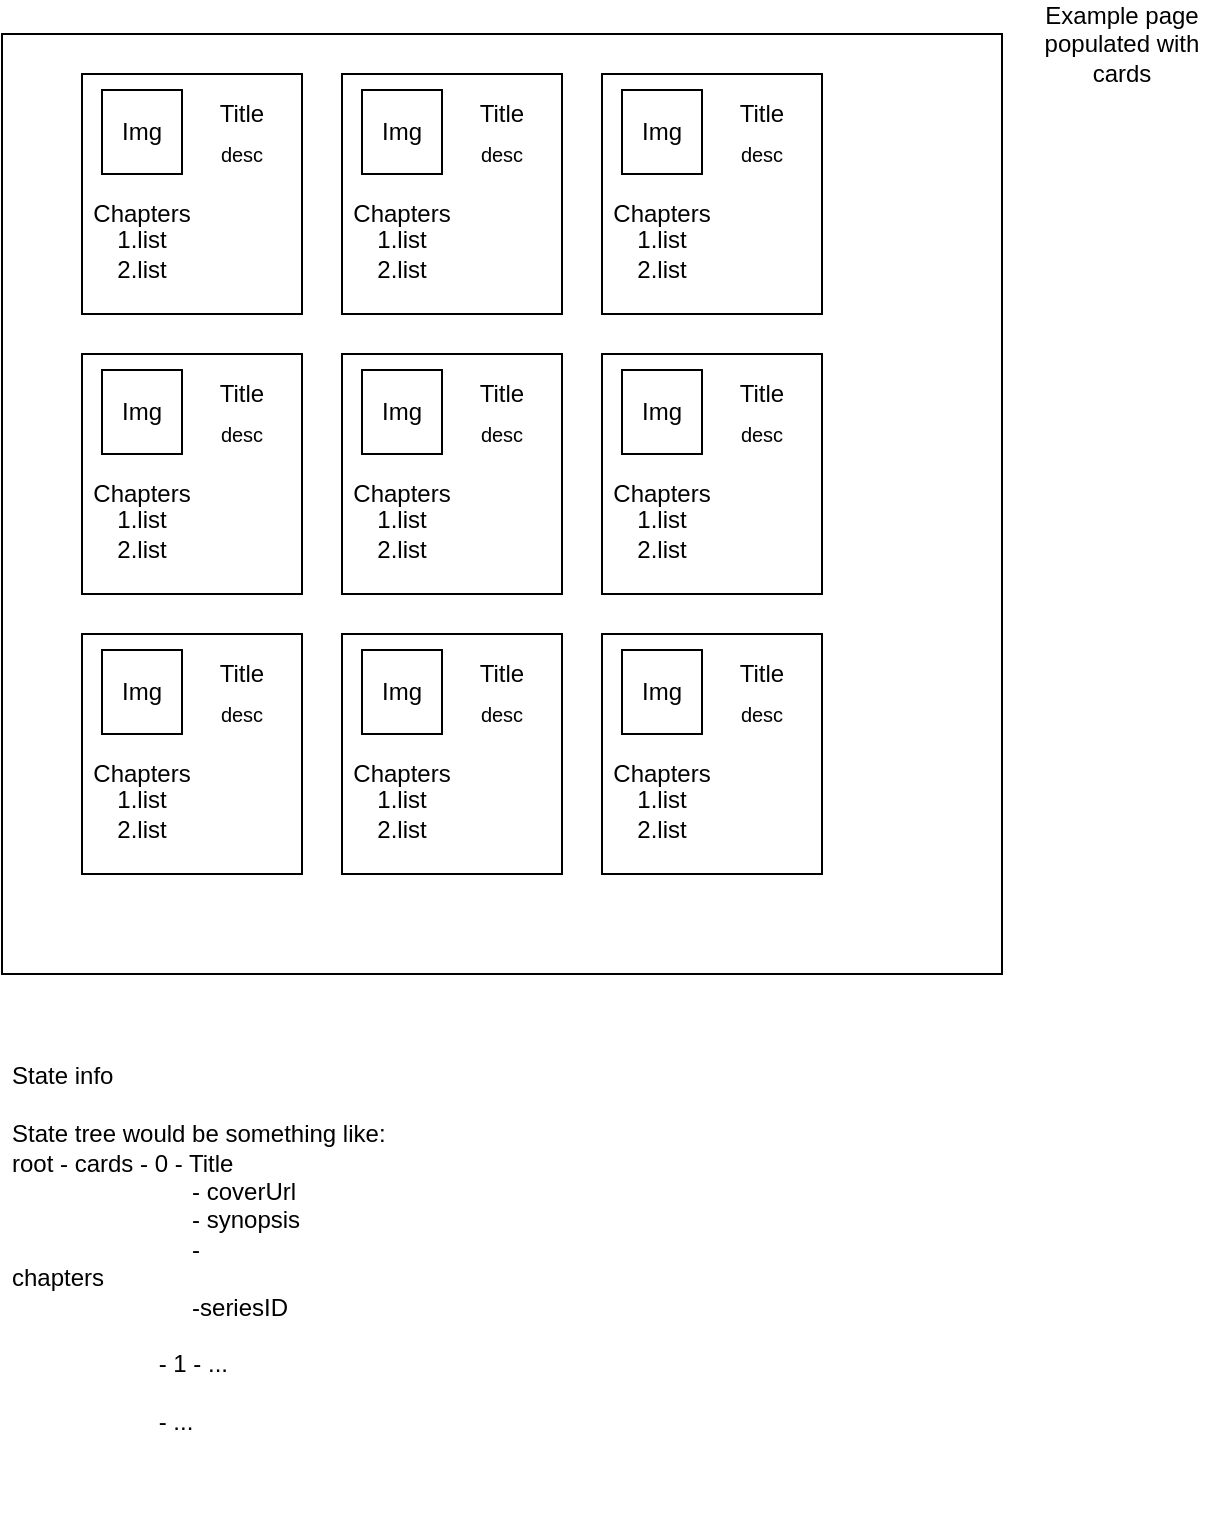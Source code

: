 <mxfile version="14.6.11" type="github">
  <diagram id="cAkSfmcRof5YzapApIng" name="Page-1">
    <mxGraphModel dx="1422" dy="819" grid="1" gridSize="10" guides="1" tooltips="1" connect="1" arrows="1" fold="1" page="1" pageScale="1" pageWidth="850" pageHeight="1100" math="0" shadow="0">
      <root>
        <mxCell id="0" />
        <mxCell id="1" parent="0" />
        <mxCell id="Wb6nElrMa-7b8kM3IpfW-1" value="" style="rounded=0;whiteSpace=wrap;html=1;" vertex="1" parent="1">
          <mxGeometry x="40" y="40" width="500" height="470" as="geometry" />
        </mxCell>
        <mxCell id="Wb6nElrMa-7b8kM3IpfW-2" value="Example page populated with cards" style="text;html=1;strokeColor=none;fillColor=none;align=center;verticalAlign=middle;whiteSpace=wrap;rounded=0;" vertex="1" parent="1">
          <mxGeometry x="550" y="30" width="100" height="30" as="geometry" />
        </mxCell>
        <mxCell id="Wb6nElrMa-7b8kM3IpfW-3" value="" style="rounded=0;whiteSpace=wrap;html=1;" vertex="1" parent="1">
          <mxGeometry x="80" y="60" width="110" height="120" as="geometry" />
        </mxCell>
        <mxCell id="Wb6nElrMa-7b8kM3IpfW-14" value="" style="shape=image;html=1;verticalAlign=top;verticalLabelPosition=bottom;labelBackgroundColor=#ffffff;imageAspect=0;aspect=fixed;image=https://cdn4.iconfinder.com/data/icons/wirecons-free-vector-icons/32/add-128.png" vertex="1" parent="1">
          <mxGeometry x="510" y="480" width="18" height="18" as="geometry" />
        </mxCell>
        <mxCell id="Wb6nElrMa-7b8kM3IpfW-15" value="" style="shape=image;html=1;verticalAlign=top;verticalLabelPosition=bottom;labelBackgroundColor=#ffffff;imageAspect=0;aspect=fixed;image=https://cdn4.iconfinder.com/data/icons/wirecons-free-vector-icons/32/menu-alt-128.png" vertex="1" parent="1">
          <mxGeometry x="50" y="50" width="18" height="18" as="geometry" />
        </mxCell>
        <mxCell id="Wb6nElrMa-7b8kM3IpfW-18" value="" style="rounded=0;whiteSpace=wrap;html=1;" vertex="1" parent="1">
          <mxGeometry x="90" y="68" width="40" height="42" as="geometry" />
        </mxCell>
        <mxCell id="Wb6nElrMa-7b8kM3IpfW-19" value="Img" style="text;html=1;strokeColor=none;fillColor=none;align=center;verticalAlign=middle;whiteSpace=wrap;rounded=0;" vertex="1" parent="1">
          <mxGeometry x="90" y="79" width="40" height="20" as="geometry" />
        </mxCell>
        <mxCell id="Wb6nElrMa-7b8kM3IpfW-20" value="Title" style="text;html=1;strokeColor=none;fillColor=none;align=center;verticalAlign=middle;whiteSpace=wrap;rounded=0;" vertex="1" parent="1">
          <mxGeometry x="140" y="70" width="40" height="20" as="geometry" />
        </mxCell>
        <mxCell id="Wb6nElrMa-7b8kM3IpfW-21" value="&lt;font style=&quot;font-size: 10px&quot;&gt;desc&lt;/font&gt;" style="text;html=1;strokeColor=none;fillColor=none;align=center;verticalAlign=middle;whiteSpace=wrap;rounded=0;" vertex="1" parent="1">
          <mxGeometry x="140" y="90" width="40" height="20" as="geometry" />
        </mxCell>
        <mxCell id="Wb6nElrMa-7b8kM3IpfW-22" value="Chapters" style="text;html=1;strokeColor=none;fillColor=none;align=center;verticalAlign=middle;whiteSpace=wrap;rounded=0;" vertex="1" parent="1">
          <mxGeometry x="90" y="120" width="40" height="20" as="geometry" />
        </mxCell>
        <mxCell id="Wb6nElrMa-7b8kM3IpfW-23" value="&lt;div&gt;1.list&lt;/div&gt;&lt;div&gt;2.list&lt;br&gt;&lt;/div&gt;" style="text;html=1;strokeColor=none;fillColor=none;align=center;verticalAlign=middle;whiteSpace=wrap;rounded=0;" vertex="1" parent="1">
          <mxGeometry x="90" y="140" width="40" height="20" as="geometry" />
        </mxCell>
        <mxCell id="Wb6nElrMa-7b8kM3IpfW-24" value="" style="rounded=0;whiteSpace=wrap;html=1;" vertex="1" parent="1">
          <mxGeometry x="210" y="60" width="110" height="120" as="geometry" />
        </mxCell>
        <mxCell id="Wb6nElrMa-7b8kM3IpfW-25" value="" style="rounded=0;whiteSpace=wrap;html=1;" vertex="1" parent="1">
          <mxGeometry x="220" y="68" width="40" height="42" as="geometry" />
        </mxCell>
        <mxCell id="Wb6nElrMa-7b8kM3IpfW-26" value="Img" style="text;html=1;strokeColor=none;fillColor=none;align=center;verticalAlign=middle;whiteSpace=wrap;rounded=0;" vertex="1" parent="1">
          <mxGeometry x="220" y="79" width="40" height="20" as="geometry" />
        </mxCell>
        <mxCell id="Wb6nElrMa-7b8kM3IpfW-27" value="Title" style="text;html=1;strokeColor=none;fillColor=none;align=center;verticalAlign=middle;whiteSpace=wrap;rounded=0;" vertex="1" parent="1">
          <mxGeometry x="270" y="70" width="40" height="20" as="geometry" />
        </mxCell>
        <mxCell id="Wb6nElrMa-7b8kM3IpfW-28" value="&lt;font style=&quot;font-size: 10px&quot;&gt;desc&lt;/font&gt;" style="text;html=1;strokeColor=none;fillColor=none;align=center;verticalAlign=middle;whiteSpace=wrap;rounded=0;" vertex="1" parent="1">
          <mxGeometry x="270" y="90" width="40" height="20" as="geometry" />
        </mxCell>
        <mxCell id="Wb6nElrMa-7b8kM3IpfW-29" value="Chapters" style="text;html=1;strokeColor=none;fillColor=none;align=center;verticalAlign=middle;whiteSpace=wrap;rounded=0;" vertex="1" parent="1">
          <mxGeometry x="220" y="120" width="40" height="20" as="geometry" />
        </mxCell>
        <mxCell id="Wb6nElrMa-7b8kM3IpfW-30" value="&lt;div&gt;1.list&lt;/div&gt;&lt;div&gt;2.list&lt;br&gt;&lt;/div&gt;" style="text;html=1;strokeColor=none;fillColor=none;align=center;verticalAlign=middle;whiteSpace=wrap;rounded=0;" vertex="1" parent="1">
          <mxGeometry x="220" y="140" width="40" height="20" as="geometry" />
        </mxCell>
        <mxCell id="Wb6nElrMa-7b8kM3IpfW-31" value="" style="rounded=0;whiteSpace=wrap;html=1;" vertex="1" parent="1">
          <mxGeometry x="340" y="60" width="110" height="120" as="geometry" />
        </mxCell>
        <mxCell id="Wb6nElrMa-7b8kM3IpfW-32" value="" style="rounded=0;whiteSpace=wrap;html=1;" vertex="1" parent="1">
          <mxGeometry x="350" y="68" width="40" height="42" as="geometry" />
        </mxCell>
        <mxCell id="Wb6nElrMa-7b8kM3IpfW-33" value="Img" style="text;html=1;strokeColor=none;fillColor=none;align=center;verticalAlign=middle;whiteSpace=wrap;rounded=0;" vertex="1" parent="1">
          <mxGeometry x="350" y="79" width="40" height="20" as="geometry" />
        </mxCell>
        <mxCell id="Wb6nElrMa-7b8kM3IpfW-34" value="Title" style="text;html=1;strokeColor=none;fillColor=none;align=center;verticalAlign=middle;whiteSpace=wrap;rounded=0;" vertex="1" parent="1">
          <mxGeometry x="400" y="70" width="40" height="20" as="geometry" />
        </mxCell>
        <mxCell id="Wb6nElrMa-7b8kM3IpfW-35" value="&lt;font style=&quot;font-size: 10px&quot;&gt;desc&lt;/font&gt;" style="text;html=1;strokeColor=none;fillColor=none;align=center;verticalAlign=middle;whiteSpace=wrap;rounded=0;" vertex="1" parent="1">
          <mxGeometry x="400" y="90" width="40" height="20" as="geometry" />
        </mxCell>
        <mxCell id="Wb6nElrMa-7b8kM3IpfW-36" value="Chapters" style="text;html=1;strokeColor=none;fillColor=none;align=center;verticalAlign=middle;whiteSpace=wrap;rounded=0;" vertex="1" parent="1">
          <mxGeometry x="350" y="120" width="40" height="20" as="geometry" />
        </mxCell>
        <mxCell id="Wb6nElrMa-7b8kM3IpfW-37" value="&lt;div&gt;1.list&lt;/div&gt;&lt;div&gt;2.list&lt;br&gt;&lt;/div&gt;" style="text;html=1;strokeColor=none;fillColor=none;align=center;verticalAlign=middle;whiteSpace=wrap;rounded=0;" vertex="1" parent="1">
          <mxGeometry x="350" y="140" width="40" height="20" as="geometry" />
        </mxCell>
        <mxCell id="Wb6nElrMa-7b8kM3IpfW-38" value="" style="rounded=0;whiteSpace=wrap;html=1;" vertex="1" parent="1">
          <mxGeometry x="80" y="200" width="110" height="120" as="geometry" />
        </mxCell>
        <mxCell id="Wb6nElrMa-7b8kM3IpfW-39" value="" style="rounded=0;whiteSpace=wrap;html=1;" vertex="1" parent="1">
          <mxGeometry x="90" y="208" width="40" height="42" as="geometry" />
        </mxCell>
        <mxCell id="Wb6nElrMa-7b8kM3IpfW-40" value="Img" style="text;html=1;strokeColor=none;fillColor=none;align=center;verticalAlign=middle;whiteSpace=wrap;rounded=0;" vertex="1" parent="1">
          <mxGeometry x="90" y="219" width="40" height="20" as="geometry" />
        </mxCell>
        <mxCell id="Wb6nElrMa-7b8kM3IpfW-41" value="Title" style="text;html=1;strokeColor=none;fillColor=none;align=center;verticalAlign=middle;whiteSpace=wrap;rounded=0;" vertex="1" parent="1">
          <mxGeometry x="140" y="210" width="40" height="20" as="geometry" />
        </mxCell>
        <mxCell id="Wb6nElrMa-7b8kM3IpfW-42" value="&lt;font style=&quot;font-size: 10px&quot;&gt;desc&lt;/font&gt;" style="text;html=1;strokeColor=none;fillColor=none;align=center;verticalAlign=middle;whiteSpace=wrap;rounded=0;" vertex="1" parent="1">
          <mxGeometry x="140" y="230" width="40" height="20" as="geometry" />
        </mxCell>
        <mxCell id="Wb6nElrMa-7b8kM3IpfW-43" value="Chapters" style="text;html=1;strokeColor=none;fillColor=none;align=center;verticalAlign=middle;whiteSpace=wrap;rounded=0;" vertex="1" parent="1">
          <mxGeometry x="90" y="260" width="40" height="20" as="geometry" />
        </mxCell>
        <mxCell id="Wb6nElrMa-7b8kM3IpfW-44" value="&lt;div&gt;1.list&lt;/div&gt;&lt;div&gt;2.list&lt;br&gt;&lt;/div&gt;" style="text;html=1;strokeColor=none;fillColor=none;align=center;verticalAlign=middle;whiteSpace=wrap;rounded=0;" vertex="1" parent="1">
          <mxGeometry x="90" y="280" width="40" height="20" as="geometry" />
        </mxCell>
        <mxCell id="Wb6nElrMa-7b8kM3IpfW-45" value="" style="rounded=0;whiteSpace=wrap;html=1;" vertex="1" parent="1">
          <mxGeometry x="210" y="200" width="110" height="120" as="geometry" />
        </mxCell>
        <mxCell id="Wb6nElrMa-7b8kM3IpfW-46" value="" style="rounded=0;whiteSpace=wrap;html=1;" vertex="1" parent="1">
          <mxGeometry x="220" y="208" width="40" height="42" as="geometry" />
        </mxCell>
        <mxCell id="Wb6nElrMa-7b8kM3IpfW-47" value="Img" style="text;html=1;strokeColor=none;fillColor=none;align=center;verticalAlign=middle;whiteSpace=wrap;rounded=0;" vertex="1" parent="1">
          <mxGeometry x="220" y="219" width="40" height="20" as="geometry" />
        </mxCell>
        <mxCell id="Wb6nElrMa-7b8kM3IpfW-48" value="Title" style="text;html=1;strokeColor=none;fillColor=none;align=center;verticalAlign=middle;whiteSpace=wrap;rounded=0;" vertex="1" parent="1">
          <mxGeometry x="270" y="210" width="40" height="20" as="geometry" />
        </mxCell>
        <mxCell id="Wb6nElrMa-7b8kM3IpfW-49" value="&lt;font style=&quot;font-size: 10px&quot;&gt;desc&lt;/font&gt;" style="text;html=1;strokeColor=none;fillColor=none;align=center;verticalAlign=middle;whiteSpace=wrap;rounded=0;" vertex="1" parent="1">
          <mxGeometry x="270" y="230" width="40" height="20" as="geometry" />
        </mxCell>
        <mxCell id="Wb6nElrMa-7b8kM3IpfW-50" value="Chapters" style="text;html=1;strokeColor=none;fillColor=none;align=center;verticalAlign=middle;whiteSpace=wrap;rounded=0;" vertex="1" parent="1">
          <mxGeometry x="220" y="260" width="40" height="20" as="geometry" />
        </mxCell>
        <mxCell id="Wb6nElrMa-7b8kM3IpfW-51" value="&lt;div&gt;1.list&lt;/div&gt;&lt;div&gt;2.list&lt;br&gt;&lt;/div&gt;" style="text;html=1;strokeColor=none;fillColor=none;align=center;verticalAlign=middle;whiteSpace=wrap;rounded=0;" vertex="1" parent="1">
          <mxGeometry x="220" y="280" width="40" height="20" as="geometry" />
        </mxCell>
        <mxCell id="Wb6nElrMa-7b8kM3IpfW-59" value="" style="rounded=0;whiteSpace=wrap;html=1;" vertex="1" parent="1">
          <mxGeometry x="340" y="200" width="110" height="120" as="geometry" />
        </mxCell>
        <mxCell id="Wb6nElrMa-7b8kM3IpfW-60" value="" style="rounded=0;whiteSpace=wrap;html=1;" vertex="1" parent="1">
          <mxGeometry x="350" y="208" width="40" height="42" as="geometry" />
        </mxCell>
        <mxCell id="Wb6nElrMa-7b8kM3IpfW-61" value="Img" style="text;html=1;strokeColor=none;fillColor=none;align=center;verticalAlign=middle;whiteSpace=wrap;rounded=0;" vertex="1" parent="1">
          <mxGeometry x="350" y="219" width="40" height="20" as="geometry" />
        </mxCell>
        <mxCell id="Wb6nElrMa-7b8kM3IpfW-62" value="Title" style="text;html=1;strokeColor=none;fillColor=none;align=center;verticalAlign=middle;whiteSpace=wrap;rounded=0;" vertex="1" parent="1">
          <mxGeometry x="400" y="210" width="40" height="20" as="geometry" />
        </mxCell>
        <mxCell id="Wb6nElrMa-7b8kM3IpfW-63" value="&lt;font style=&quot;font-size: 10px&quot;&gt;desc&lt;/font&gt;" style="text;html=1;strokeColor=none;fillColor=none;align=center;verticalAlign=middle;whiteSpace=wrap;rounded=0;" vertex="1" parent="1">
          <mxGeometry x="400" y="230" width="40" height="20" as="geometry" />
        </mxCell>
        <mxCell id="Wb6nElrMa-7b8kM3IpfW-64" value="Chapters" style="text;html=1;strokeColor=none;fillColor=none;align=center;verticalAlign=middle;whiteSpace=wrap;rounded=0;" vertex="1" parent="1">
          <mxGeometry x="350" y="260" width="40" height="20" as="geometry" />
        </mxCell>
        <mxCell id="Wb6nElrMa-7b8kM3IpfW-65" value="&lt;div&gt;1.list&lt;/div&gt;&lt;div&gt;2.list&lt;br&gt;&lt;/div&gt;" style="text;html=1;strokeColor=none;fillColor=none;align=center;verticalAlign=middle;whiteSpace=wrap;rounded=0;" vertex="1" parent="1">
          <mxGeometry x="350" y="280" width="40" height="20" as="geometry" />
        </mxCell>
        <mxCell id="Wb6nElrMa-7b8kM3IpfW-66" value="" style="rounded=0;whiteSpace=wrap;html=1;" vertex="1" parent="1">
          <mxGeometry x="80" y="340" width="110" height="120" as="geometry" />
        </mxCell>
        <mxCell id="Wb6nElrMa-7b8kM3IpfW-67" value="" style="rounded=0;whiteSpace=wrap;html=1;" vertex="1" parent="1">
          <mxGeometry x="90" y="348" width="40" height="42" as="geometry" />
        </mxCell>
        <mxCell id="Wb6nElrMa-7b8kM3IpfW-68" value="Img" style="text;html=1;strokeColor=none;fillColor=none;align=center;verticalAlign=middle;whiteSpace=wrap;rounded=0;" vertex="1" parent="1">
          <mxGeometry x="90" y="359" width="40" height="20" as="geometry" />
        </mxCell>
        <mxCell id="Wb6nElrMa-7b8kM3IpfW-69" value="Title" style="text;html=1;strokeColor=none;fillColor=none;align=center;verticalAlign=middle;whiteSpace=wrap;rounded=0;" vertex="1" parent="1">
          <mxGeometry x="140" y="350" width="40" height="20" as="geometry" />
        </mxCell>
        <mxCell id="Wb6nElrMa-7b8kM3IpfW-70" value="&lt;font style=&quot;font-size: 10px&quot;&gt;desc&lt;/font&gt;" style="text;html=1;strokeColor=none;fillColor=none;align=center;verticalAlign=middle;whiteSpace=wrap;rounded=0;" vertex="1" parent="1">
          <mxGeometry x="140" y="370" width="40" height="20" as="geometry" />
        </mxCell>
        <mxCell id="Wb6nElrMa-7b8kM3IpfW-71" value="Chapters" style="text;html=1;strokeColor=none;fillColor=none;align=center;verticalAlign=middle;whiteSpace=wrap;rounded=0;" vertex="1" parent="1">
          <mxGeometry x="90" y="400" width="40" height="20" as="geometry" />
        </mxCell>
        <mxCell id="Wb6nElrMa-7b8kM3IpfW-72" value="&lt;div&gt;1.list&lt;/div&gt;&lt;div&gt;2.list&lt;br&gt;&lt;/div&gt;" style="text;html=1;strokeColor=none;fillColor=none;align=center;verticalAlign=middle;whiteSpace=wrap;rounded=0;" vertex="1" parent="1">
          <mxGeometry x="90" y="420" width="40" height="20" as="geometry" />
        </mxCell>
        <mxCell id="Wb6nElrMa-7b8kM3IpfW-73" value="" style="rounded=0;whiteSpace=wrap;html=1;" vertex="1" parent="1">
          <mxGeometry x="210" y="340" width="110" height="120" as="geometry" />
        </mxCell>
        <mxCell id="Wb6nElrMa-7b8kM3IpfW-74" value="" style="rounded=0;whiteSpace=wrap;html=1;" vertex="1" parent="1">
          <mxGeometry x="220" y="348" width="40" height="42" as="geometry" />
        </mxCell>
        <mxCell id="Wb6nElrMa-7b8kM3IpfW-75" value="Img" style="text;html=1;strokeColor=none;fillColor=none;align=center;verticalAlign=middle;whiteSpace=wrap;rounded=0;" vertex="1" parent="1">
          <mxGeometry x="220" y="359" width="40" height="20" as="geometry" />
        </mxCell>
        <mxCell id="Wb6nElrMa-7b8kM3IpfW-76" value="Title" style="text;html=1;strokeColor=none;fillColor=none;align=center;verticalAlign=middle;whiteSpace=wrap;rounded=0;" vertex="1" parent="1">
          <mxGeometry x="270" y="350" width="40" height="20" as="geometry" />
        </mxCell>
        <mxCell id="Wb6nElrMa-7b8kM3IpfW-77" value="&lt;font style=&quot;font-size: 10px&quot;&gt;desc&lt;/font&gt;" style="text;html=1;strokeColor=none;fillColor=none;align=center;verticalAlign=middle;whiteSpace=wrap;rounded=0;" vertex="1" parent="1">
          <mxGeometry x="270" y="370" width="40" height="20" as="geometry" />
        </mxCell>
        <mxCell id="Wb6nElrMa-7b8kM3IpfW-78" value="Chapters" style="text;html=1;strokeColor=none;fillColor=none;align=center;verticalAlign=middle;whiteSpace=wrap;rounded=0;" vertex="1" parent="1">
          <mxGeometry x="220" y="400" width="40" height="20" as="geometry" />
        </mxCell>
        <mxCell id="Wb6nElrMa-7b8kM3IpfW-79" value="&lt;div&gt;1.list&lt;/div&gt;&lt;div&gt;2.list&lt;br&gt;&lt;/div&gt;" style="text;html=1;strokeColor=none;fillColor=none;align=center;verticalAlign=middle;whiteSpace=wrap;rounded=0;" vertex="1" parent="1">
          <mxGeometry x="220" y="420" width="40" height="20" as="geometry" />
        </mxCell>
        <mxCell id="Wb6nElrMa-7b8kM3IpfW-80" value="" style="rounded=0;whiteSpace=wrap;html=1;" vertex="1" parent="1">
          <mxGeometry x="340" y="340" width="110" height="120" as="geometry" />
        </mxCell>
        <mxCell id="Wb6nElrMa-7b8kM3IpfW-81" value="" style="rounded=0;whiteSpace=wrap;html=1;" vertex="1" parent="1">
          <mxGeometry x="350" y="348" width="40" height="42" as="geometry" />
        </mxCell>
        <mxCell id="Wb6nElrMa-7b8kM3IpfW-82" value="Img" style="text;html=1;strokeColor=none;fillColor=none;align=center;verticalAlign=middle;whiteSpace=wrap;rounded=0;" vertex="1" parent="1">
          <mxGeometry x="350" y="359" width="40" height="20" as="geometry" />
        </mxCell>
        <mxCell id="Wb6nElrMa-7b8kM3IpfW-83" value="Title" style="text;html=1;strokeColor=none;fillColor=none;align=center;verticalAlign=middle;whiteSpace=wrap;rounded=0;" vertex="1" parent="1">
          <mxGeometry x="400" y="350" width="40" height="20" as="geometry" />
        </mxCell>
        <mxCell id="Wb6nElrMa-7b8kM3IpfW-84" value="&lt;font style=&quot;font-size: 10px&quot;&gt;desc&lt;/font&gt;" style="text;html=1;strokeColor=none;fillColor=none;align=center;verticalAlign=middle;whiteSpace=wrap;rounded=0;" vertex="1" parent="1">
          <mxGeometry x="400" y="370" width="40" height="20" as="geometry" />
        </mxCell>
        <mxCell id="Wb6nElrMa-7b8kM3IpfW-85" value="Chapters" style="text;html=1;strokeColor=none;fillColor=none;align=center;verticalAlign=middle;whiteSpace=wrap;rounded=0;" vertex="1" parent="1">
          <mxGeometry x="350" y="400" width="40" height="20" as="geometry" />
        </mxCell>
        <mxCell id="Wb6nElrMa-7b8kM3IpfW-86" value="&lt;div&gt;1.list&lt;/div&gt;&lt;div&gt;2.list&lt;br&gt;&lt;/div&gt;" style="text;html=1;strokeColor=none;fillColor=none;align=center;verticalAlign=middle;whiteSpace=wrap;rounded=0;" vertex="1" parent="1">
          <mxGeometry x="350" y="420" width="40" height="20" as="geometry" />
        </mxCell>
        <mxCell id="Wb6nElrMa-7b8kM3IpfW-89" value="&#xa;State info&#xa;&#xa;State tree would be something like:&#xa;root - cards - 0 - Title&#xa;                           - coverUrl&#xa;                           - synopsis&#xa;                           - chapters                                &#xa;                           -seriesID                      &#xa;&#xa;                      - 1 - ...&#xa;&#xa;                      - ...&#xa;&#xa;&#xa;&#xa;" style="text;strokeColor=none;fillColor=none;spacing=5;spacingTop=-20;overflow=hidden;rounded=0;spacingBottom=0;whiteSpace=wrap;" vertex="1" parent="1">
          <mxGeometry x="40" y="550" width="250" height="230" as="geometry" />
        </mxCell>
      </root>
    </mxGraphModel>
  </diagram>
</mxfile>
